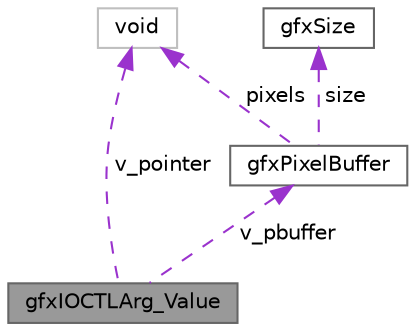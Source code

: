 digraph "gfxIOCTLArg_Value"
{
 // INTERACTIVE_SVG=YES
 // LATEX_PDF_SIZE
  bgcolor="transparent";
  edge [fontname=Helvetica,fontsize=10,labelfontname=Helvetica,labelfontsize=10];
  node [fontname=Helvetica,fontsize=10,shape=box,height=0.2,width=0.4];
  Node1 [label="gfxIOCTLArg_Value",height=0.2,width=0.4,color="gray40", fillcolor="grey60", style="filled", fontcolor="black",tooltip="This struct represents a standard IOCTL value argument."];
  Node2 -> Node1 [dir="back",color="darkorchid3",style="dashed",label=" v_pointer" ];
  Node2 [label="void",height=0.2,width=0.4,color="grey75", fillcolor="white", style="filled",tooltip=" "];
  Node3 -> Node1 [dir="back",color="darkorchid3",style="dashed",label=" v_pbuffer" ];
  Node3 [label="gfxPixelBuffer",height=0.2,width=0.4,color="gray40", fillcolor="white", style="filled",URL="$structgfxPixelBuffer.html",tooltip="This struct represents a pixel buffer."];
  Node4 -> Node3 [dir="back",color="darkorchid3",style="dashed",label=" size" ];
  Node4 [label="gfxSize",height=0.2,width=0.4,color="gray40", fillcolor="white", style="filled",URL="$structgfxSize.html",tooltip="This struct represents a size."];
  Node2 -> Node3 [dir="back",color="darkorchid3",style="dashed",label=" pixels" ];
}
